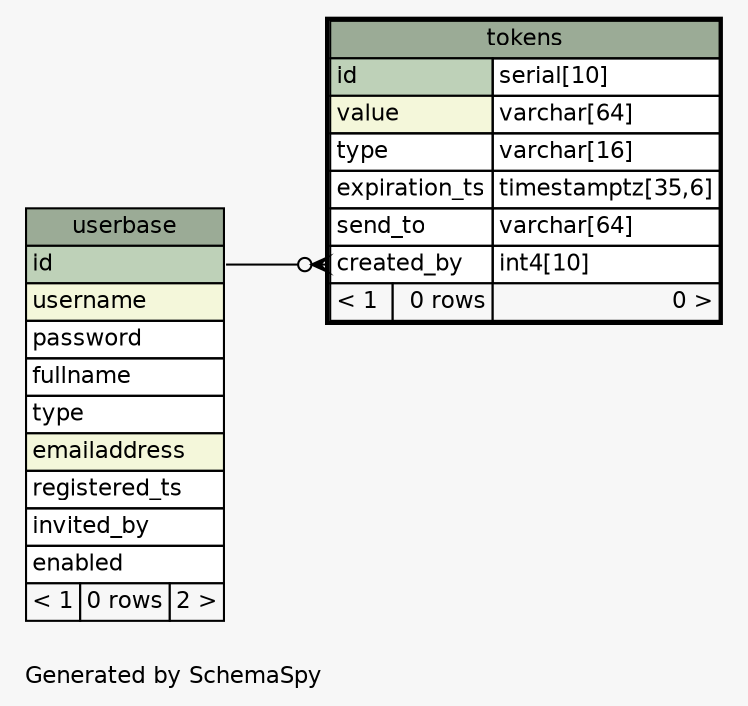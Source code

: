 // dot 2.26.3 on Linux 2.6.32-042stab090.5
// SchemaSpy rev 590
digraph "oneDegreeRelationshipsDiagram" {
  graph [
    rankdir="RL"
    bgcolor="#f7f7f7"
    label="\nGenerated by SchemaSpy"
    labeljust="l"
    nodesep="0.18"
    ranksep="0.46"
    fontname="Helvetica"
    fontsize="11"
  ];
  node [
    fontname="Helvetica"
    fontsize="11"
    shape="plaintext"
  ];
  edge [
    arrowsize="0.8"
  ];
  "tokens":"created_by":w -> "userbase":"id":e [arrowhead=none dir=back arrowtail=crowodot];
  "tokens" [
    label=<
    <TABLE BORDER="2" CELLBORDER="1" CELLSPACING="0" BGCOLOR="#ffffff">
      <TR><TD COLSPAN="3" BGCOLOR="#9bab96" ALIGN="CENTER">tokens</TD></TR>
      <TR><TD PORT="id" COLSPAN="2" BGCOLOR="#bed1b8" ALIGN="LEFT">id</TD><TD PORT="id.type" ALIGN="LEFT">serial[10]</TD></TR>
      <TR><TD PORT="value" COLSPAN="2" BGCOLOR="#f4f7da" ALIGN="LEFT">value</TD><TD PORT="value.type" ALIGN="LEFT">varchar[64]</TD></TR>
      <TR><TD PORT="type" COLSPAN="2" ALIGN="LEFT">type</TD><TD PORT="type.type" ALIGN="LEFT">varchar[16]</TD></TR>
      <TR><TD PORT="expiration_ts" COLSPAN="2" ALIGN="LEFT">expiration_ts</TD><TD PORT="expiration_ts.type" ALIGN="LEFT">timestamptz[35,6]</TD></TR>
      <TR><TD PORT="send_to" COLSPAN="2" ALIGN="LEFT">send_to</TD><TD PORT="send_to.type" ALIGN="LEFT">varchar[64]</TD></TR>
      <TR><TD PORT="created_by" COLSPAN="2" ALIGN="LEFT">created_by</TD><TD PORT="created_by.type" ALIGN="LEFT">int4[10]</TD></TR>
      <TR><TD ALIGN="LEFT" BGCOLOR="#f7f7f7">&lt; 1</TD><TD ALIGN="RIGHT" BGCOLOR="#f7f7f7">0 rows</TD><TD ALIGN="RIGHT" BGCOLOR="#f7f7f7">0 &gt;</TD></TR>
    </TABLE>>
    URL="tokens.html"
    tooltip="tokens"
  ];
  "userbase" [
    label=<
    <TABLE BORDER="0" CELLBORDER="1" CELLSPACING="0" BGCOLOR="#ffffff">
      <TR><TD COLSPAN="3" BGCOLOR="#9bab96" ALIGN="CENTER">userbase</TD></TR>
      <TR><TD PORT="id" COLSPAN="3" BGCOLOR="#bed1b8" ALIGN="LEFT">id</TD></TR>
      <TR><TD PORT="username" COLSPAN="3" BGCOLOR="#f4f7da" ALIGN="LEFT">username</TD></TR>
      <TR><TD PORT="password" COLSPAN="3" ALIGN="LEFT">password</TD></TR>
      <TR><TD PORT="fullname" COLSPAN="3" ALIGN="LEFT">fullname</TD></TR>
      <TR><TD PORT="type" COLSPAN="3" ALIGN="LEFT">type</TD></TR>
      <TR><TD PORT="emailaddress" COLSPAN="3" BGCOLOR="#f4f7da" ALIGN="LEFT">emailaddress</TD></TR>
      <TR><TD PORT="registered_ts" COLSPAN="3" ALIGN="LEFT">registered_ts</TD></TR>
      <TR><TD PORT="invited_by" COLSPAN="3" ALIGN="LEFT">invited_by</TD></TR>
      <TR><TD PORT="enabled" COLSPAN="3" ALIGN="LEFT">enabled</TD></TR>
      <TR><TD ALIGN="LEFT" BGCOLOR="#f7f7f7">&lt; 1</TD><TD ALIGN="RIGHT" BGCOLOR="#f7f7f7">0 rows</TD><TD ALIGN="RIGHT" BGCOLOR="#f7f7f7">2 &gt;</TD></TR>
    </TABLE>>
    URL="userbase.html"
    tooltip="userbase"
  ];
}
